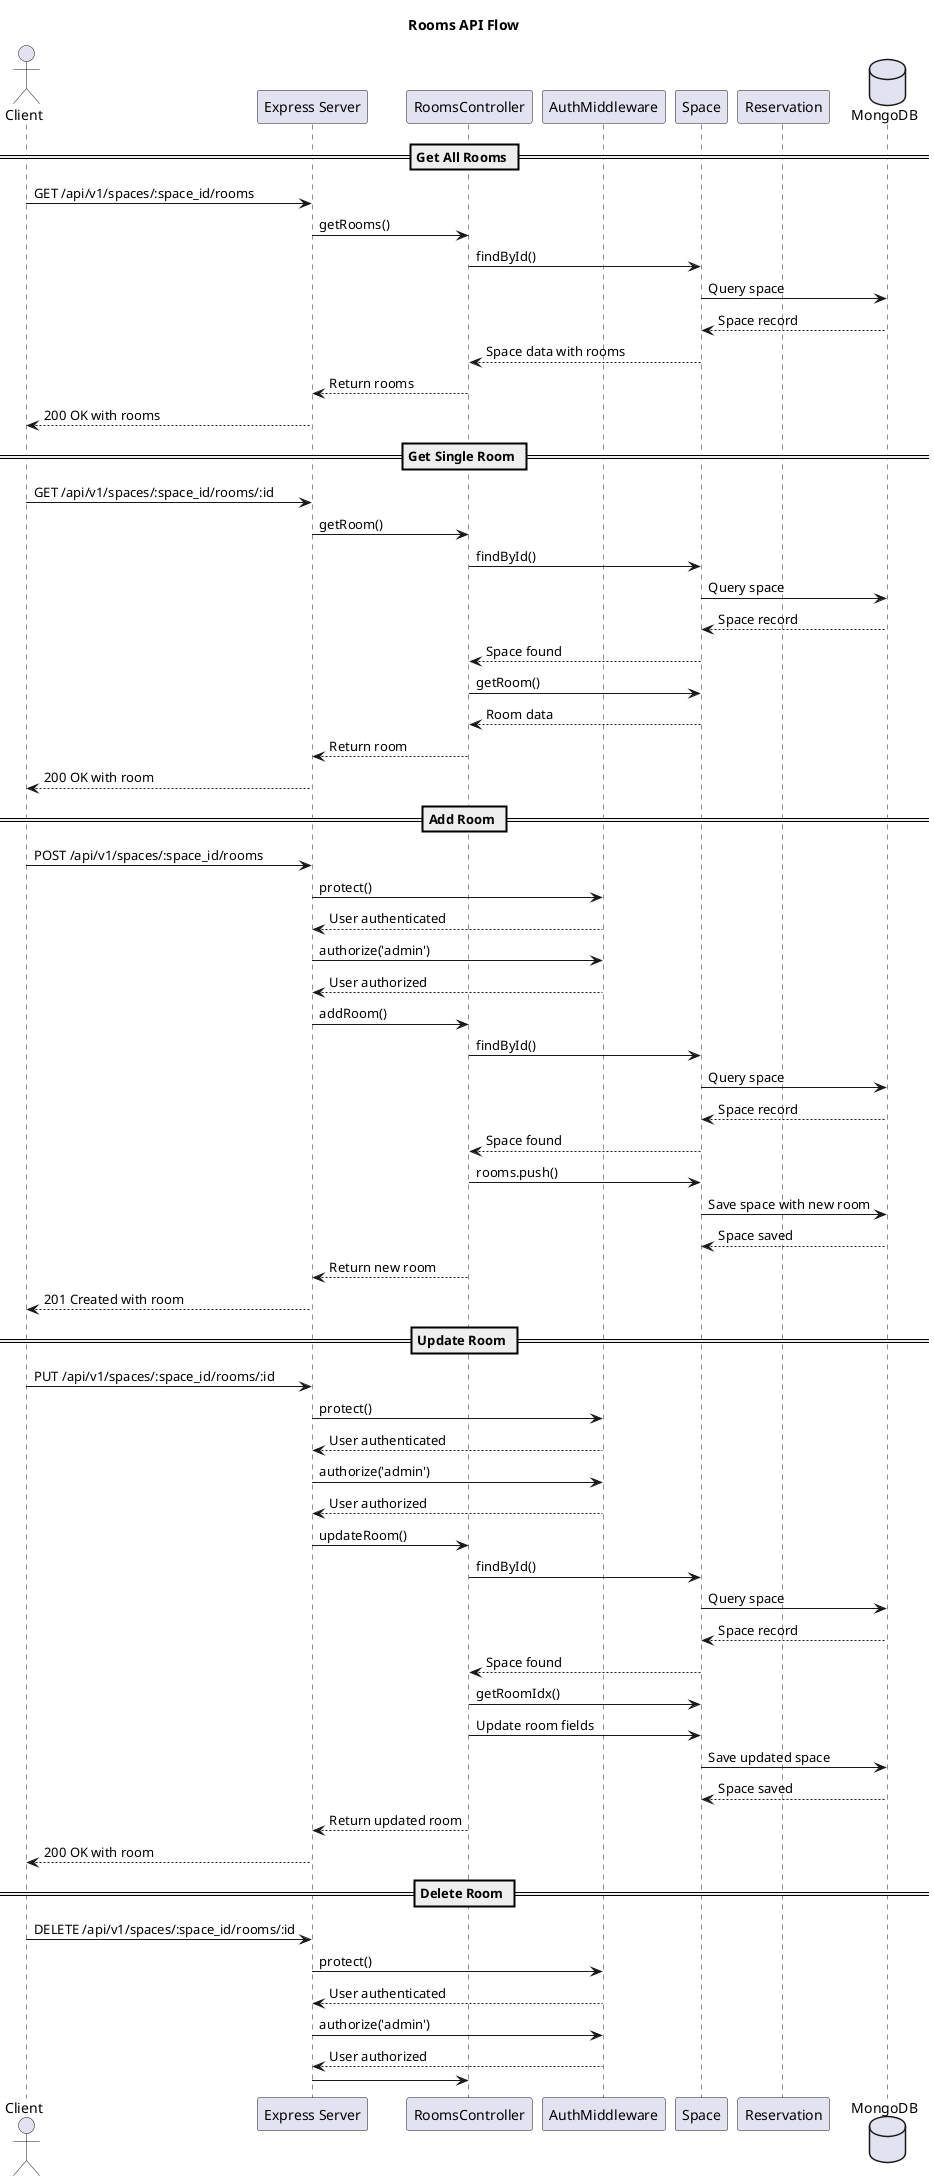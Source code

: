 @startuml Rooms Sequence

actor Client
participant "Express Server" as Server
participant RoomsController
participant AuthMiddleware
participant Space
participant Reservation
database MongoDB

title Rooms API Flow

== Get All Rooms ==
Client -> Server : GET /api/v1/spaces/:space_id/rooms
Server -> RoomsController : getRooms()
RoomsController -> Space : findById()
Space -> MongoDB : Query space
MongoDB --> Space : Space record
Space --> RoomsController : Space data with rooms
RoomsController --> Server : Return rooms
Server --> Client : 200 OK with rooms

== Get Single Room ==
Client -> Server : GET /api/v1/spaces/:space_id/rooms/:id
Server -> RoomsController : getRoom()
RoomsController -> Space : findById()
Space -> MongoDB : Query space
MongoDB --> Space : Space record
Space --> RoomsController : Space found
RoomsController -> Space : getRoom()
Space --> RoomsController : Room data
RoomsController --> Server : Return room
Server --> Client : 200 OK with room

== Add Room ==
Client -> Server : POST /api/v1/spaces/:space_id/rooms
Server -> AuthMiddleware : protect()
AuthMiddleware --> Server : User authenticated
Server -> AuthMiddleware : authorize('admin')
AuthMiddleware --> Server : User authorized
Server -> RoomsController : addRoom()
RoomsController -> Space : findById()
Space -> MongoDB : Query space
MongoDB --> Space : Space record
Space --> RoomsController : Space found
RoomsController -> Space : rooms.push()
Space -> MongoDB : Save space with new room
MongoDB --> Space : Space saved
RoomsController --> Server : Return new room
Server --> Client : 201 Created with room

== Update Room ==
Client -> Server : PUT /api/v1/spaces/:space_id/rooms/:id
Server -> AuthMiddleware : protect()
AuthMiddleware --> Server : User authenticated
Server -> AuthMiddleware : authorize('admin')
AuthMiddleware --> Server : User authorized
Server -> RoomsController : updateRoom()
RoomsController -> Space : findById()
Space -> MongoDB : Query space
MongoDB --> Space : Space record
Space --> RoomsController : Space found
RoomsController -> Space : getRoomIdx()
RoomsController -> Space : Update room fields
Space -> MongoDB : Save updated space
MongoDB --> Space : Space saved
RoomsController --> Server : Return updated room
Server --> Client : 200 OK with room

== Delete Room ==
Client -> Server : DELETE /api/v1/spaces/:space_id/rooms/:id
Server -> AuthMiddleware : protect()
AuthMiddleware --> Server : User authenticated
Server -> AuthMiddleware : authorize('admin')
AuthMiddleware --> Server : User authorized
Server -> RoomsController